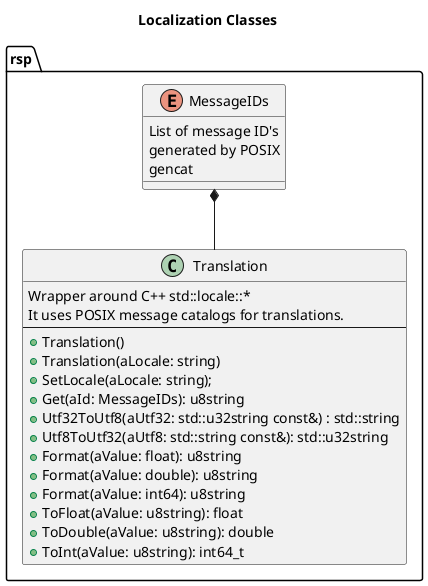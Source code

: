 @startuml

title Localization Classes

namespace rsp {

enum MessageIDs {
    List of message ID's
    generated by POSIX
    gencat
}

class Translation {
    Wrapper around C++ std::locale::*
    It uses POSIX message catalogs for translations.
--
    +Translation()
    +Translation(aLocale: string)
    +SetLocale(aLocale: string);
    +Get(aId: MessageIDs): u8string
  'https://stackoverflow.com/a/43302460
    +Utf32ToUtf8(aUtf32: std::u32string const&) : std::string
    +Utf8ToUtf32(aUtf8: std::string const&): std::u32string
  'https://en.cppreference.com/w/cpp/locale/num_get
    +Format(aValue: float): u8string
    +Format(aValue: double): u8string
    +Format(aValue: int64): u8string
    +ToFloat(aValue: u8string): float
    +ToDouble(aValue: u8string): double
    +ToInt(aValue: u8string): int64_t
}

MessageIDs *-- Translation

}

@enduml
